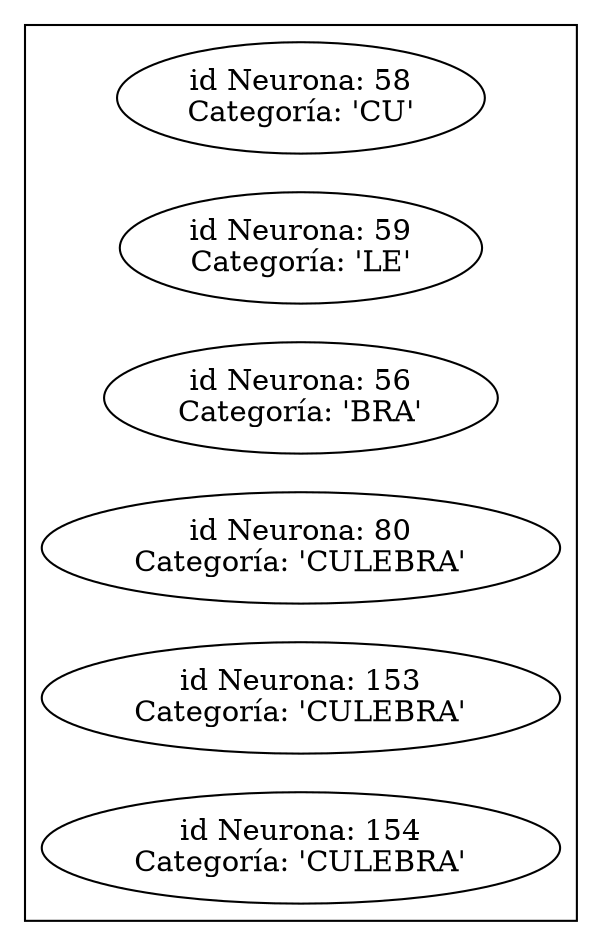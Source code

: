 graph net_neuron{
rankdir=LR;
subgraph cluster_77{ "item77CU" [label= "id Neurona: 58\nCategor&iacute;a: 'CU'"];
"item77LE" [label= "id Neurona: 59\nCategor&iacute;a: 'LE'"];
"item77BRA" [label= "id Neurona: 56\nCategor&iacute;a: 'BRA'"];
"item80" [label=  "id Neurona: 80\nCategor&iacute;a: 'CULEBRA'"];
"item153" [label=  "id Neurona: 153\nCategor&iacute;a: 'CULEBRA'"];
"item154" [label=  "id Neurona: 154\nCategor&iacute;a: 'CULEBRA'"];
}
}
